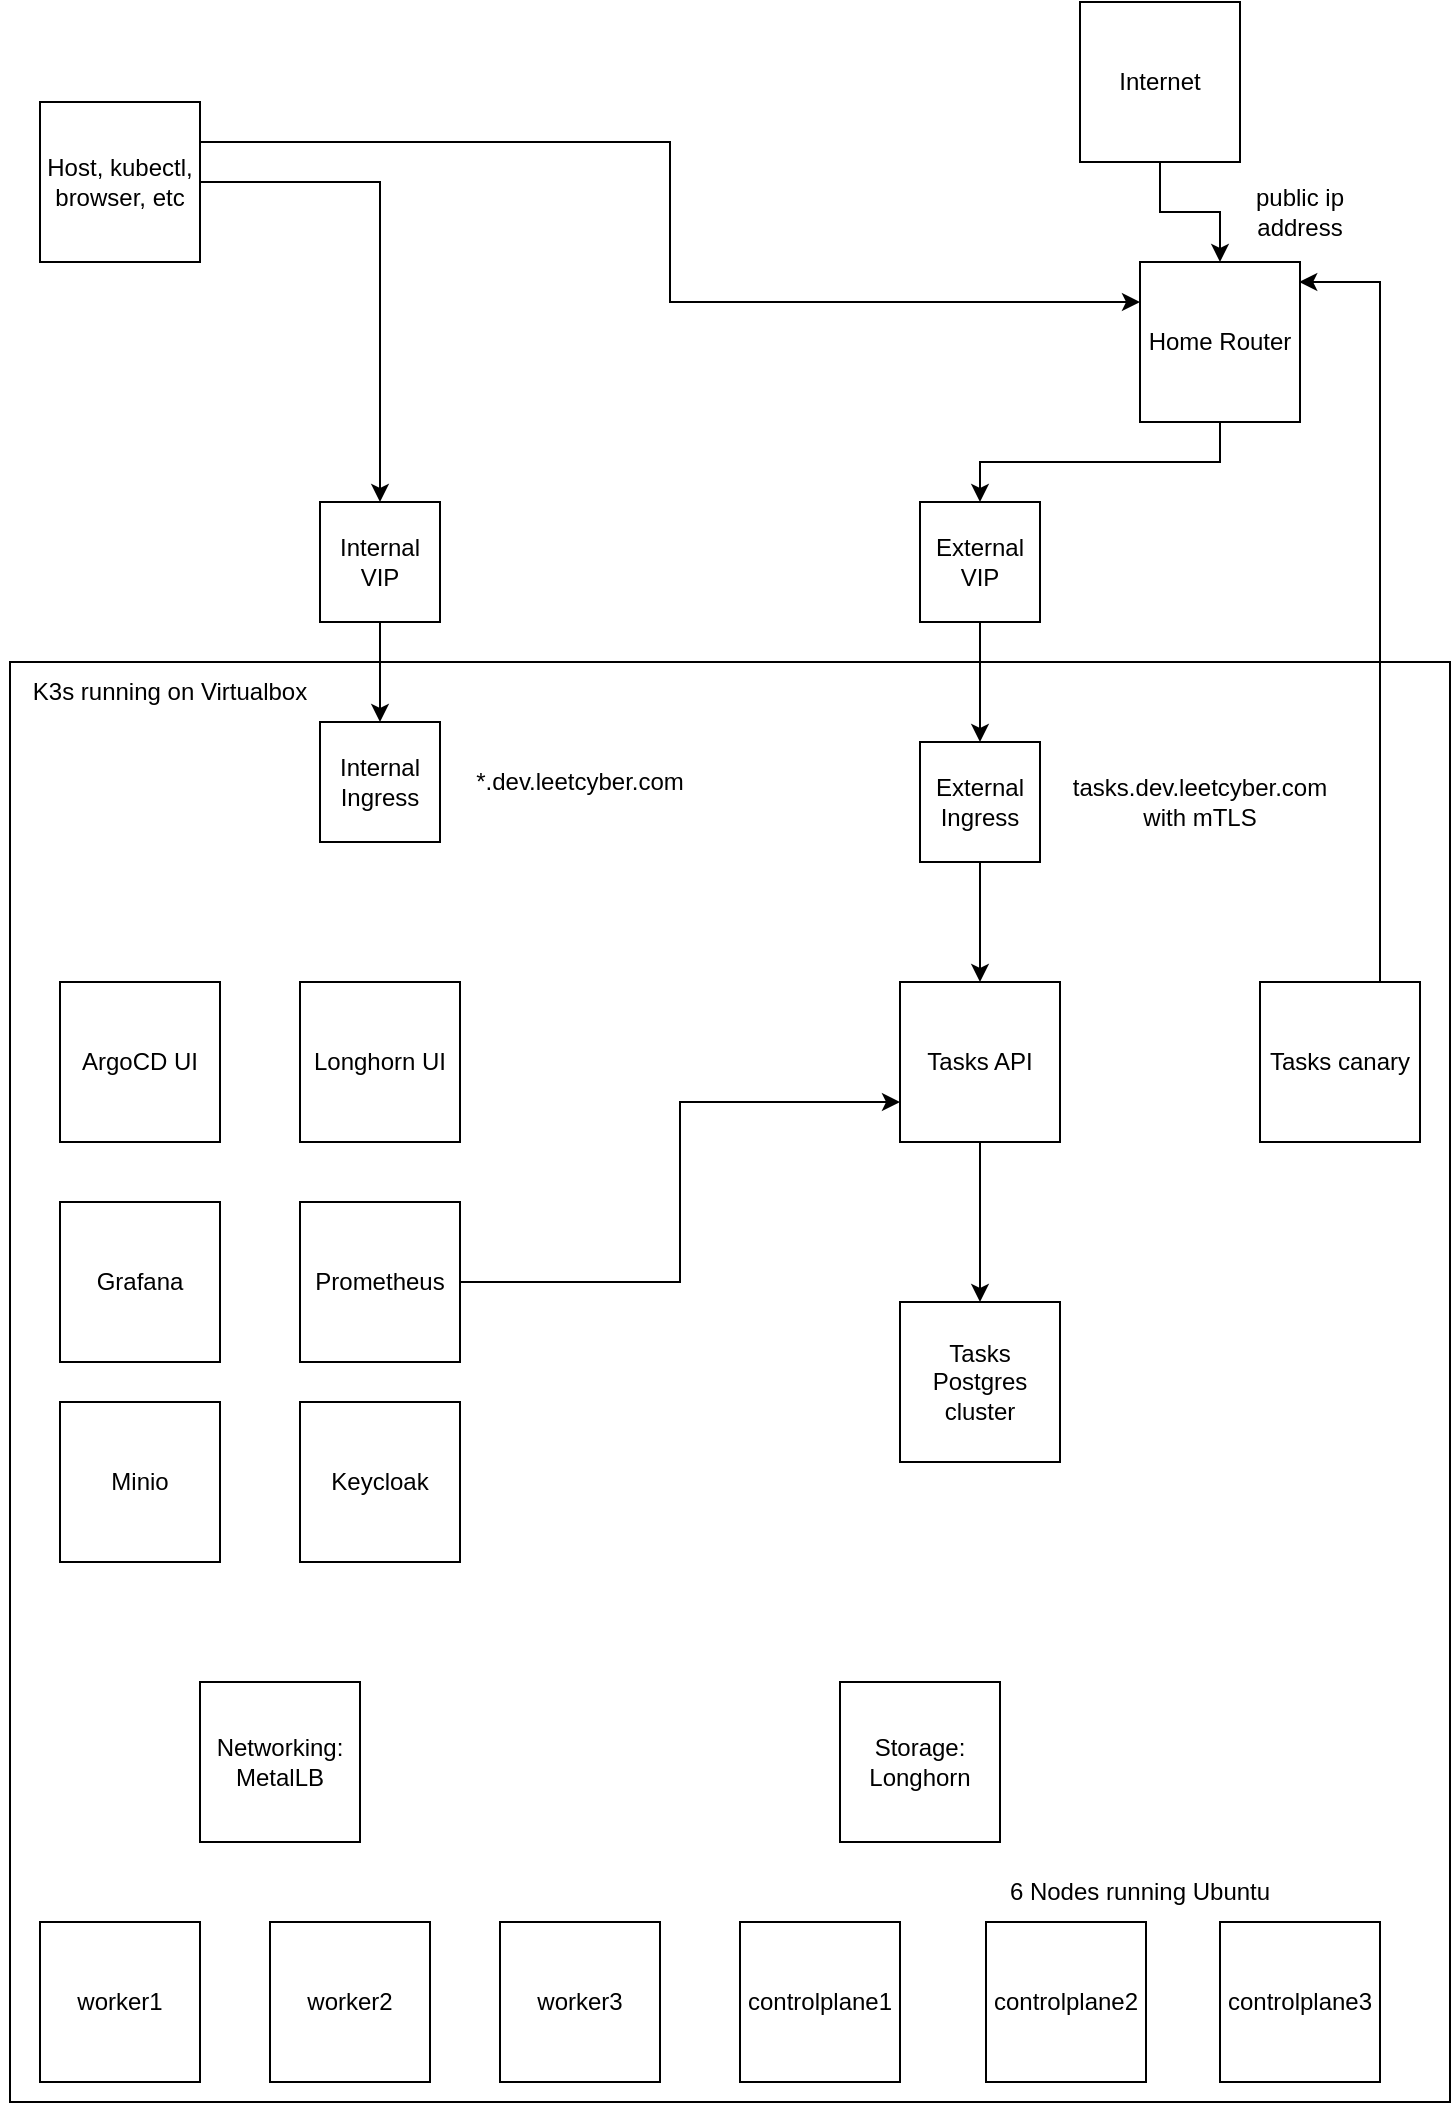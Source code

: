 <mxfile version="20.0.4" type="github">
  <diagram id="1sM6cHCM0CV7x6K7Xjha" name="Page-1">
    <mxGraphModel dx="1748" dy="1019" grid="1" gridSize="10" guides="1" tooltips="1" connect="1" arrows="1" fold="1" page="1" pageScale="1" pageWidth="850" pageHeight="1100" math="0" shadow="0">
      <root>
        <mxCell id="0" />
        <mxCell id="1" parent="0" />
        <mxCell id="LI0PclK2-1djoViNBEhr-15" style="edgeStyle=orthogonalEdgeStyle;rounded=0;orthogonalLoop=1;jettySize=auto;html=1;exitX=0.5;exitY=1;exitDx=0;exitDy=0;entryX=0.5;entryY=0;entryDx=0;entryDy=0;" edge="1" parent="1" source="LI0PclK2-1djoViNBEhr-1" target="LI0PclK2-1djoViNBEhr-7">
          <mxGeometry relative="1" as="geometry" />
        </mxCell>
        <mxCell id="LI0PclK2-1djoViNBEhr-1" value="Home Router" style="whiteSpace=wrap;html=1;aspect=fixed;" vertex="1" parent="1">
          <mxGeometry x="630" y="140" width="80" height="80" as="geometry" />
        </mxCell>
        <mxCell id="LI0PclK2-1djoViNBEhr-14" style="edgeStyle=orthogonalEdgeStyle;rounded=0;orthogonalLoop=1;jettySize=auto;html=1;exitX=0.5;exitY=1;exitDx=0;exitDy=0;entryX=0.5;entryY=0;entryDx=0;entryDy=0;" edge="1" parent="1" source="LI0PclK2-1djoViNBEhr-2" target="LI0PclK2-1djoViNBEhr-1">
          <mxGeometry relative="1" as="geometry" />
        </mxCell>
        <mxCell id="LI0PclK2-1djoViNBEhr-2" value="Internet" style="whiteSpace=wrap;html=1;aspect=fixed;" vertex="1" parent="1">
          <mxGeometry x="600" y="10" width="80" height="80" as="geometry" />
        </mxCell>
        <mxCell id="LI0PclK2-1djoViNBEhr-3" value="" style="whiteSpace=wrap;html=1;aspect=fixed;" vertex="1" parent="1">
          <mxGeometry x="65" y="340" width="720" height="720" as="geometry" />
        </mxCell>
        <mxCell id="LI0PclK2-1djoViNBEhr-13" style="edgeStyle=orthogonalEdgeStyle;rounded=0;orthogonalLoop=1;jettySize=auto;html=1;exitX=1;exitY=0.5;exitDx=0;exitDy=0;entryX=0.5;entryY=0;entryDx=0;entryDy=0;" edge="1" parent="1" source="LI0PclK2-1djoViNBEhr-4" target="LI0PclK2-1djoViNBEhr-5">
          <mxGeometry relative="1" as="geometry" />
        </mxCell>
        <mxCell id="LI0PclK2-1djoViNBEhr-27" style="edgeStyle=orthogonalEdgeStyle;rounded=0;orthogonalLoop=1;jettySize=auto;html=1;exitX=1;exitY=0.25;exitDx=0;exitDy=0;entryX=0;entryY=0.25;entryDx=0;entryDy=0;" edge="1" parent="1" source="LI0PclK2-1djoViNBEhr-4" target="LI0PclK2-1djoViNBEhr-1">
          <mxGeometry relative="1" as="geometry" />
        </mxCell>
        <mxCell id="LI0PclK2-1djoViNBEhr-4" value="Host, kubectl, browser, etc" style="whiteSpace=wrap;html=1;aspect=fixed;" vertex="1" parent="1">
          <mxGeometry x="80" y="60" width="80" height="80" as="geometry" />
        </mxCell>
        <mxCell id="LI0PclK2-1djoViNBEhr-12" style="edgeStyle=orthogonalEdgeStyle;rounded=0;orthogonalLoop=1;jettySize=auto;html=1;" edge="1" parent="1" source="LI0PclK2-1djoViNBEhr-5" target="LI0PclK2-1djoViNBEhr-6">
          <mxGeometry relative="1" as="geometry" />
        </mxCell>
        <mxCell id="LI0PclK2-1djoViNBEhr-5" value="Internal VIP" style="whiteSpace=wrap;html=1;aspect=fixed;" vertex="1" parent="1">
          <mxGeometry x="220" y="260" width="60" height="60" as="geometry" />
        </mxCell>
        <mxCell id="LI0PclK2-1djoViNBEhr-6" value="Internal Ingress" style="whiteSpace=wrap;html=1;aspect=fixed;" vertex="1" parent="1">
          <mxGeometry x="220" y="370" width="60" height="60" as="geometry" />
        </mxCell>
        <mxCell id="LI0PclK2-1djoViNBEhr-16" style="edgeStyle=orthogonalEdgeStyle;rounded=0;orthogonalLoop=1;jettySize=auto;html=1;exitX=0.5;exitY=1;exitDx=0;exitDy=0;" edge="1" parent="1" source="LI0PclK2-1djoViNBEhr-7" target="LI0PclK2-1djoViNBEhr-8">
          <mxGeometry relative="1" as="geometry" />
        </mxCell>
        <mxCell id="LI0PclK2-1djoViNBEhr-7" value="External VIP" style="whiteSpace=wrap;html=1;aspect=fixed;" vertex="1" parent="1">
          <mxGeometry x="520" y="260" width="60" height="60" as="geometry" />
        </mxCell>
        <mxCell id="LI0PclK2-1djoViNBEhr-35" style="edgeStyle=orthogonalEdgeStyle;rounded=0;orthogonalLoop=1;jettySize=auto;html=1;exitX=0.5;exitY=1;exitDx=0;exitDy=0;" edge="1" parent="1" source="LI0PclK2-1djoViNBEhr-8" target="LI0PclK2-1djoViNBEhr-25">
          <mxGeometry relative="1" as="geometry" />
        </mxCell>
        <mxCell id="LI0PclK2-1djoViNBEhr-8" value="External Ingress" style="whiteSpace=wrap;html=1;aspect=fixed;" vertex="1" parent="1">
          <mxGeometry x="520" y="380" width="60" height="60" as="geometry" />
        </mxCell>
        <mxCell id="LI0PclK2-1djoViNBEhr-9" value="ArgoCD UI" style="whiteSpace=wrap;html=1;aspect=fixed;" vertex="1" parent="1">
          <mxGeometry x="90" y="500" width="80" height="80" as="geometry" />
        </mxCell>
        <mxCell id="LI0PclK2-1djoViNBEhr-10" value="worker1" style="whiteSpace=wrap;html=1;aspect=fixed;" vertex="1" parent="1">
          <mxGeometry x="80" y="970" width="80" height="80" as="geometry" />
        </mxCell>
        <mxCell id="LI0PclK2-1djoViNBEhr-11" value="K3s running on Virtualbox" style="text;html=1;strokeColor=none;fillColor=none;align=center;verticalAlign=middle;whiteSpace=wrap;rounded=0;" vertex="1" parent="1">
          <mxGeometry x="60" y="340" width="170" height="30" as="geometry" />
        </mxCell>
        <mxCell id="LI0PclK2-1djoViNBEhr-17" value="Longhorn UI" style="whiteSpace=wrap;html=1;aspect=fixed;" vertex="1" parent="1">
          <mxGeometry x="210" y="500" width="80" height="80" as="geometry" />
        </mxCell>
        <mxCell id="LI0PclK2-1djoViNBEhr-18" value="Grafana" style="whiteSpace=wrap;html=1;aspect=fixed;" vertex="1" parent="1">
          <mxGeometry x="90" y="610" width="80" height="80" as="geometry" />
        </mxCell>
        <mxCell id="LI0PclK2-1djoViNBEhr-37" style="edgeStyle=orthogonalEdgeStyle;rounded=0;orthogonalLoop=1;jettySize=auto;html=1;exitX=1;exitY=0.5;exitDx=0;exitDy=0;entryX=0;entryY=0.75;entryDx=0;entryDy=0;" edge="1" parent="1" source="LI0PclK2-1djoViNBEhr-19" target="LI0PclK2-1djoViNBEhr-25">
          <mxGeometry relative="1" as="geometry" />
        </mxCell>
        <mxCell id="LI0PclK2-1djoViNBEhr-19" value="Prometheus" style="whiteSpace=wrap;html=1;aspect=fixed;" vertex="1" parent="1">
          <mxGeometry x="210" y="610" width="80" height="80" as="geometry" />
        </mxCell>
        <mxCell id="LI0PclK2-1djoViNBEhr-20" value="Minio" style="whiteSpace=wrap;html=1;aspect=fixed;" vertex="1" parent="1">
          <mxGeometry x="90" y="710" width="80" height="80" as="geometry" />
        </mxCell>
        <mxCell id="LI0PclK2-1djoViNBEhr-21" value="Keycloak" style="whiteSpace=wrap;html=1;aspect=fixed;" vertex="1" parent="1">
          <mxGeometry x="210" y="710" width="80" height="80" as="geometry" />
        </mxCell>
        <mxCell id="LI0PclK2-1djoViNBEhr-23" value="*.dev.leetcyber.com" style="text;html=1;strokeColor=none;fillColor=none;align=center;verticalAlign=middle;whiteSpace=wrap;rounded=0;" vertex="1" parent="1">
          <mxGeometry x="320" y="385" width="60" height="30" as="geometry" />
        </mxCell>
        <mxCell id="LI0PclK2-1djoViNBEhr-24" value="tasks.dev.leetcyber.com&lt;br&gt;with mTLS" style="text;html=1;strokeColor=none;fillColor=none;align=center;verticalAlign=middle;whiteSpace=wrap;rounded=0;" vertex="1" parent="1">
          <mxGeometry x="630" y="395" width="60" height="30" as="geometry" />
        </mxCell>
        <mxCell id="LI0PclK2-1djoViNBEhr-36" style="edgeStyle=orthogonalEdgeStyle;rounded=0;orthogonalLoop=1;jettySize=auto;html=1;exitX=0.5;exitY=1;exitDx=0;exitDy=0;" edge="1" parent="1" source="LI0PclK2-1djoViNBEhr-25" target="LI0PclK2-1djoViNBEhr-26">
          <mxGeometry relative="1" as="geometry" />
        </mxCell>
        <mxCell id="LI0PclK2-1djoViNBEhr-25" value="Tasks API" style="whiteSpace=wrap;html=1;aspect=fixed;" vertex="1" parent="1">
          <mxGeometry x="510" y="500" width="80" height="80" as="geometry" />
        </mxCell>
        <mxCell id="LI0PclK2-1djoViNBEhr-26" value="Tasks Postgres cluster" style="whiteSpace=wrap;html=1;aspect=fixed;" vertex="1" parent="1">
          <mxGeometry x="510" y="660" width="80" height="80" as="geometry" />
        </mxCell>
        <mxCell id="LI0PclK2-1djoViNBEhr-28" value="worker2" style="whiteSpace=wrap;html=1;aspect=fixed;" vertex="1" parent="1">
          <mxGeometry x="195" y="970" width="80" height="80" as="geometry" />
        </mxCell>
        <mxCell id="LI0PclK2-1djoViNBEhr-29" value="worker3" style="whiteSpace=wrap;html=1;aspect=fixed;" vertex="1" parent="1">
          <mxGeometry x="310" y="970" width="80" height="80" as="geometry" />
        </mxCell>
        <mxCell id="LI0PclK2-1djoViNBEhr-30" value="controlplane1" style="whiteSpace=wrap;html=1;aspect=fixed;" vertex="1" parent="1">
          <mxGeometry x="430" y="970" width="80" height="80" as="geometry" />
        </mxCell>
        <mxCell id="LI0PclK2-1djoViNBEhr-31" value="controlplane2" style="whiteSpace=wrap;html=1;aspect=fixed;" vertex="1" parent="1">
          <mxGeometry x="553" y="970" width="80" height="80" as="geometry" />
        </mxCell>
        <mxCell id="LI0PclK2-1djoViNBEhr-32" value="controlplane3" style="whiteSpace=wrap;html=1;aspect=fixed;" vertex="1" parent="1">
          <mxGeometry x="670" y="970" width="80" height="80" as="geometry" />
        </mxCell>
        <mxCell id="LI0PclK2-1djoViNBEhr-33" value="Networking: MetalLB" style="whiteSpace=wrap;html=1;aspect=fixed;" vertex="1" parent="1">
          <mxGeometry x="160" y="850" width="80" height="80" as="geometry" />
        </mxCell>
        <mxCell id="LI0PclK2-1djoViNBEhr-34" value="Storage: Longhorn" style="whiteSpace=wrap;html=1;aspect=fixed;" vertex="1" parent="1">
          <mxGeometry x="480" y="850" width="80" height="80" as="geometry" />
        </mxCell>
        <mxCell id="LI0PclK2-1djoViNBEhr-38" value="public ip address" style="text;html=1;strokeColor=none;fillColor=none;align=center;verticalAlign=middle;whiteSpace=wrap;rounded=0;" vertex="1" parent="1">
          <mxGeometry x="680" y="100" width="60" height="30" as="geometry" />
        </mxCell>
        <mxCell id="LI0PclK2-1djoViNBEhr-41" style="edgeStyle=orthogonalEdgeStyle;rounded=0;orthogonalLoop=1;jettySize=auto;html=1;exitX=0.75;exitY=0;exitDx=0;exitDy=0;entryX=0.995;entryY=0.125;entryDx=0;entryDy=0;entryPerimeter=0;" edge="1" parent="1" source="LI0PclK2-1djoViNBEhr-40" target="LI0PclK2-1djoViNBEhr-1">
          <mxGeometry relative="1" as="geometry" />
        </mxCell>
        <mxCell id="LI0PclK2-1djoViNBEhr-40" value="Tasks canary" style="whiteSpace=wrap;html=1;aspect=fixed;" vertex="1" parent="1">
          <mxGeometry x="690" y="500" width="80" height="80" as="geometry" />
        </mxCell>
        <mxCell id="LI0PclK2-1djoViNBEhr-42" value="6 Nodes running Ubuntu" style="text;html=1;strokeColor=none;fillColor=none;align=center;verticalAlign=middle;whiteSpace=wrap;rounded=0;" vertex="1" parent="1">
          <mxGeometry x="545" y="940" width="170" height="30" as="geometry" />
        </mxCell>
      </root>
    </mxGraphModel>
  </diagram>
</mxfile>
